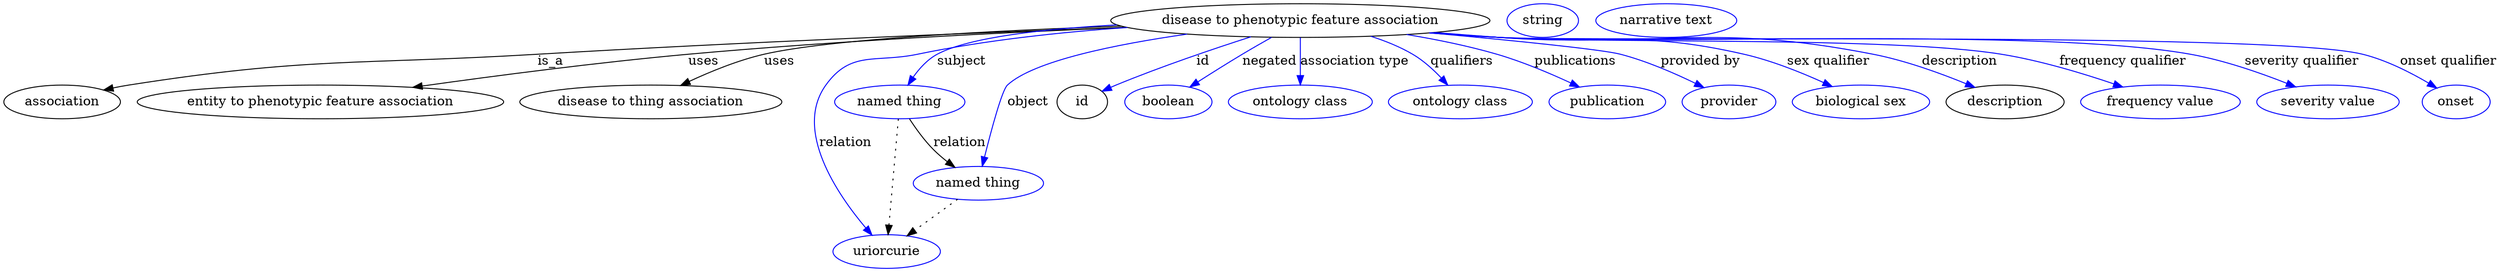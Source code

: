 digraph {
	graph [bb="0,0,2178.3,283"];
	node [label="\N"];
	"disease to phenotypic feature association"	[height=0.5,
		label="disease to phenotypic feature association",
		pos="1132,265",
		width=4.3149];
	association	[height=0.5,
		pos="50.046,178",
		width=1.3902];
	"disease to phenotypic feature association" -> association	[label=is_a,
		lp="451.05,221.5",
		pos="e,86.608,190.47 986.45,258.72 846.32,253.14 628.52,243.18 440.05,229 293.06,217.94 254.85,223.53 110.05,196 105.62,195.16 101.04,\
194.14 96.489,193.03"];
	"entity to phenotypic feature association"	[height=0.5,
		pos="268.05,178",
		width=4.1524];
	"disease to phenotypic feature association" -> "entity to phenotypic feature association"	[label=uses,
		lp="588.05,221.5",
		pos="e,344.34,193.52 986.25,258.73 873.9,253.73 714.81,244.59 576.05,229 500.83,220.55 415.97,206.43 354.4,195.34"];
	"disease to thing association"	[height=0.5,
		pos="543.05,178",
		width=2.9789];
	"disease to phenotypic feature association" -> "disease to thing association"	[label=uses,
		lp="652.05,221.5",
		pos="e,568.21,195.59 982.75,259.97 862.02,255.49 702.24,246.45 640.05,229 617.99,222.81 595.13,211.31 577.14,200.9"];
	subject	[color=blue,
		height=0.5,
		label="named thing",
		pos="761.05,178",
		width=1.5346];
	"disease to phenotypic feature association" -> subject	[color=blue,
		label=subject,
		lp="818.55,221.5",
		pos="e,769.19,195.88 983.24,259.81 909.88,255.48 830.51,246.72 799.05,229 788.97,223.32 780.71,213.77 774.51,204.52",
		style=solid];
	relation	[color=blue,
		height=0.5,
		label=uriorcurie,
		pos="748.05,18",
		width=1.2638];
	"disease to phenotypic feature association" -> relation	[color=blue,
		label=relation,
		lp="709.05,134.5",
		pos="e,734.98,35.304 977.71,262.75 865.61,257.88 728.31,242.28 697.05,196 664.78,148.24 703.22,80.001 728.81,43.788",
		style=solid];
	object	[color=blue,
		height=0.5,
		label="named thing",
		pos="831.05,91",
		width=1.5346];
	"disease to phenotypic feature association" -> object	[color=blue,
		label=object,
		lp="878.05,178",
		pos="e,835.03,109.26 1038.3,250.63 970.5,239.13 886.43,220.51 861.05,196 855.42,190.57 844.41,148.18 837.41,119.23",
		style=solid];
	id	[height=0.5,
		pos="931.05,178",
		width=0.75];
	"disease to phenotypic feature association" -> id	[color=blue,
		label=id,
		lp="1049.5,221.5",
		pos="e,952.28,189.25 1090.4,247.53 1056.9,234.1 1008.7,214.41 967.05,196 965.24,195.2 963.4,194.37 961.54,193.53",
		style=solid];
	negated	[color=blue,
		height=0.5,
		label=boolean,
		pos="1014,178",
		width=1.0652];
	"disease to phenotypic feature association" -> negated	[color=blue,
		label=negated,
		lp="1102.5,221.5",
		pos="e,1034.1,193.42 1108.5,247 1089.4,233.27 1062.5,213.89 1042.3,199.34",
		style=solid];
	"association type"	[color=blue,
		height=0.5,
		label="ontology class",
		pos="1132,178",
		width=1.7151];
	"disease to phenotypic feature association" -> "association type"	[color=blue,
		label="association type",
		lp="1176,221.5",
		pos="e,1132,196.18 1132,246.8 1132,235.16 1132,219.55 1132,206.24",
		style=solid];
	qualifiers	[color=blue,
		height=0.5,
		label="ontology class",
		pos="1273,178",
		width=1.7151];
	"disease to phenotypic feature association" -> qualifiers	[color=blue,
		label=qualifiers,
		lp="1267.5,221.5",
		pos="e,1260,195.69 1186,247.92 1199,242.87 1212.5,236.58 1224,229 1234.7,222 1244.9,212.31 1253.2,203.32",
		style=solid];
	publications	[color=blue,
		height=0.5,
		label=publication,
		pos="1403,178",
		width=1.3902];
	"disease to phenotypic feature association" -> publications	[color=blue,
		label=publications,
		lp="1366.5,221.5",
		pos="e,1376.7,193.51 1217,249.9 1243,244.54 1271.5,237.6 1297,229 1321.3,220.81 1347.4,208.57 1367.6,198.25",
		style=solid];
	"provided by"	[color=blue,
		height=0.5,
		label=provider,
		pos="1511,178",
		width=1.1193];
	"disease to phenotypic feature association" -> "provided by"	[color=blue,
		label="provided by",
		lp="1477,221.5",
		pos="e,1487.2,192.75 1238.7,251.86 1307.9,243.71 1388,233.65 1404,229 1430,221.46 1457.6,208.43 1478.3,197.56",
		style=solid];
	"sex qualifier"	[color=blue,
		height=0.5,
		label="biological sex",
		pos="1629,178",
		width=1.661];
	"disease to phenotypic feature association" -> "sex qualifier"	[color=blue,
		label="sex qualifier",
		lp="1590.5,221.5",
		pos="e,1601.6,193.99 1242.3,252.25 1260.2,250.43 1278.7,248.62 1296,247 1392.8,237.99 1419.8,252.7 1514,229 1541.4,222.13 1570.5,209.41 \
1592.6,198.53",
		style=solid];
	description	[height=0.5,
		pos="1757,178",
		width=1.3902];
	"disease to phenotypic feature association" -> description	[color=blue,
		label=description,
		lp="1706.5,221.5",
		pos="e,1728.9,192.9 1240,252.04 1258.7,250.2 1277.9,248.43 1296,247 1443.4,235.38 1483.6,260.09 1628,229 1660,222.12 1694.4,208.42 1719.7,\
197.1",
		style=solid];
	"frequency qualifier"	[color=blue,
		height=0.5,
		label="frequency value",
		pos="1893,178",
		width=1.8776];
	"disease to phenotypic feature association" -> "frequency qualifier"	[color=blue,
		label="frequency qualifier",
		lp="1848.5,221.5",
		pos="e,1858.1,193.56 1239.1,251.92 1258.1,250.06 1277.6,248.33 1296,247 1493.5,232.79 1546.3,264.26 1741,229 1778.1,222.29 1818.6,208.65 \
1848.4,197.31",
		style=solid];
	"severity qualifier"	[color=blue,
		height=0.5,
		label="severity value",
		pos="2038,178",
		width=1.661];
	"disease to phenotypic feature association" -> "severity qualifier"	[color=blue,
		label="severity qualifier",
		lp="2003,221.5",
		pos="e,2007.7,193.58 1238.3,251.84 1257.5,249.97 1277.3,248.24 1296,247 1430.9,238.03 1771.4,254.97 1904,229 1936.9,222.56 1972.4,209.02 \
1998.5,197.65",
		style=solid];
	"onset qualifier"	[color=blue,
		height=0.5,
		label=onset,
		pos="2149,178",
		width=0.81243];
	"disease to phenotypic feature association" -> "onset qualifier"	[color=blue,
		label="onset qualifier",
		lp="2130,221.5",
		pos="e,2130.3,192.12 1237.8,251.79 1257.2,249.91 1277.2,248.2 1296,247 1380,241.66 1971.6,249.98 2053,229 2077.8,222.64 2103.3,208.96 \
2121.8,197.51",
		style=solid];
	subject -> relation	[pos="e,749.46,36.188 759.63,159.79 757.38,132.48 752.98,78.994 750.3,46.38",
		style=dotted];
	subject -> object	[label=relation,
		lp="817.05,134.5",
		pos="e,813.69,108.17 771.7,160.26 778.3,150.28 787.19,137.55 796.05,127 799.26,123.17 802.82,119.27 806.4,115.54"];
	object -> relation	[pos="e,766.23,34.559 812.21,73.889 800.91,64.223 786.38,51.791 774,41.203",
		style=dotted];
	association_id	[color=blue,
		height=0.5,
		label=string,
		pos="1336,265",
		width=0.84854];
	"entity to phenotypic feature association_description"	[color=blue,
		height=0.5,
		label="narrative text",
		pos="1442,265",
		width=1.6068];
}
